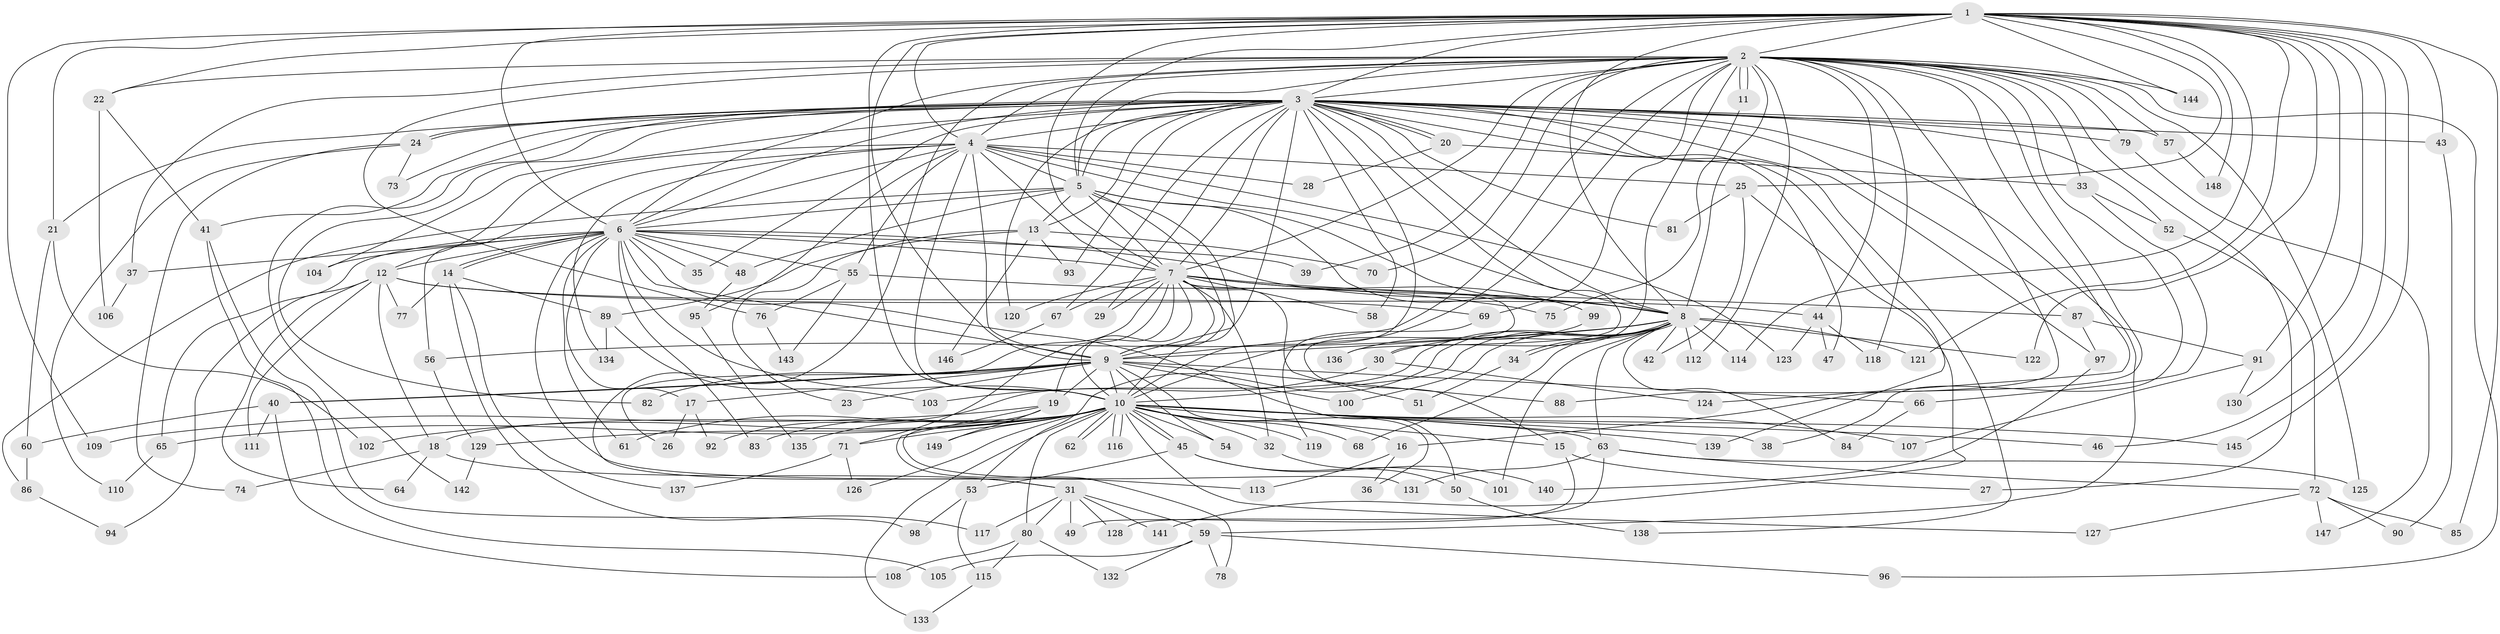// coarse degree distribution, {32: 0.00847457627118644, 31: 0.00847457627118644, 34: 0.00847457627118644, 21: 0.00847457627118644, 13: 0.00847457627118644, 22: 0.00847457627118644, 20: 0.00847457627118644, 23: 0.00847457627118644, 37: 0.00847457627118644, 3: 0.11864406779661017, 9: 0.00847457627118644, 6: 0.0423728813559322, 4: 0.11864406779661017, 5: 0.06779661016949153, 2: 0.559322033898305, 8: 0.00847457627118644}
// Generated by graph-tools (version 1.1) at 2025/51/02/27/25 19:51:44]
// undirected, 149 vertices, 323 edges
graph export_dot {
graph [start="1"]
  node [color=gray90,style=filled];
  1;
  2;
  3;
  4;
  5;
  6;
  7;
  8;
  9;
  10;
  11;
  12;
  13;
  14;
  15;
  16;
  17;
  18;
  19;
  20;
  21;
  22;
  23;
  24;
  25;
  26;
  27;
  28;
  29;
  30;
  31;
  32;
  33;
  34;
  35;
  36;
  37;
  38;
  39;
  40;
  41;
  42;
  43;
  44;
  45;
  46;
  47;
  48;
  49;
  50;
  51;
  52;
  53;
  54;
  55;
  56;
  57;
  58;
  59;
  60;
  61;
  62;
  63;
  64;
  65;
  66;
  67;
  68;
  69;
  70;
  71;
  72;
  73;
  74;
  75;
  76;
  77;
  78;
  79;
  80;
  81;
  82;
  83;
  84;
  85;
  86;
  87;
  88;
  89;
  90;
  91;
  92;
  93;
  94;
  95;
  96;
  97;
  98;
  99;
  100;
  101;
  102;
  103;
  104;
  105;
  106;
  107;
  108;
  109;
  110;
  111;
  112;
  113;
  114;
  115;
  116;
  117;
  118;
  119;
  120;
  121;
  122;
  123;
  124;
  125;
  126;
  127;
  128;
  129;
  130;
  131;
  132;
  133;
  134;
  135;
  136;
  137;
  138;
  139;
  140;
  141;
  142;
  143;
  144;
  145;
  146;
  147;
  148;
  149;
  1 -- 2;
  1 -- 3;
  1 -- 4;
  1 -- 5;
  1 -- 6;
  1 -- 7;
  1 -- 8;
  1 -- 9;
  1 -- 10;
  1 -- 21;
  1 -- 22;
  1 -- 25;
  1 -- 43;
  1 -- 46;
  1 -- 85;
  1 -- 91;
  1 -- 109;
  1 -- 114;
  1 -- 121;
  1 -- 122;
  1 -- 130;
  1 -- 144;
  1 -- 145;
  1 -- 148;
  2 -- 3;
  2 -- 4;
  2 -- 5;
  2 -- 6;
  2 -- 7;
  2 -- 8;
  2 -- 9;
  2 -- 10;
  2 -- 11;
  2 -- 11;
  2 -- 16;
  2 -- 22;
  2 -- 27;
  2 -- 30;
  2 -- 31;
  2 -- 33;
  2 -- 37;
  2 -- 38;
  2 -- 39;
  2 -- 44;
  2 -- 57;
  2 -- 69;
  2 -- 70;
  2 -- 76;
  2 -- 79;
  2 -- 88;
  2 -- 96;
  2 -- 112;
  2 -- 118;
  2 -- 124;
  2 -- 125;
  2 -- 144;
  3 -- 4;
  3 -- 5;
  3 -- 6;
  3 -- 7;
  3 -- 8;
  3 -- 9;
  3 -- 10;
  3 -- 13;
  3 -- 20;
  3 -- 20;
  3 -- 21;
  3 -- 24;
  3 -- 24;
  3 -- 29;
  3 -- 35;
  3 -- 41;
  3 -- 43;
  3 -- 47;
  3 -- 52;
  3 -- 57;
  3 -- 58;
  3 -- 59;
  3 -- 67;
  3 -- 73;
  3 -- 79;
  3 -- 81;
  3 -- 82;
  3 -- 87;
  3 -- 93;
  3 -- 97;
  3 -- 104;
  3 -- 120;
  3 -- 136;
  3 -- 138;
  3 -- 139;
  3 -- 142;
  4 -- 5;
  4 -- 6;
  4 -- 7;
  4 -- 8;
  4 -- 9;
  4 -- 10;
  4 -- 12;
  4 -- 25;
  4 -- 28;
  4 -- 55;
  4 -- 56;
  4 -- 95;
  4 -- 123;
  4 -- 134;
  5 -- 6;
  5 -- 7;
  5 -- 8;
  5 -- 9;
  5 -- 10;
  5 -- 13;
  5 -- 48;
  5 -- 86;
  5 -- 99;
  6 -- 7;
  6 -- 8;
  6 -- 9;
  6 -- 10;
  6 -- 12;
  6 -- 14;
  6 -- 14;
  6 -- 17;
  6 -- 35;
  6 -- 37;
  6 -- 39;
  6 -- 48;
  6 -- 50;
  6 -- 55;
  6 -- 61;
  6 -- 65;
  6 -- 83;
  6 -- 104;
  6 -- 113;
  7 -- 8;
  7 -- 9;
  7 -- 10;
  7 -- 15;
  7 -- 19;
  7 -- 26;
  7 -- 29;
  7 -- 32;
  7 -- 51;
  7 -- 58;
  7 -- 67;
  7 -- 71;
  7 -- 87;
  7 -- 99;
  7 -- 120;
  8 -- 9;
  8 -- 10;
  8 -- 30;
  8 -- 34;
  8 -- 34;
  8 -- 42;
  8 -- 53;
  8 -- 56;
  8 -- 63;
  8 -- 68;
  8 -- 84;
  8 -- 92;
  8 -- 100;
  8 -- 101;
  8 -- 112;
  8 -- 114;
  8 -- 121;
  8 -- 122;
  9 -- 10;
  9 -- 17;
  9 -- 19;
  9 -- 23;
  9 -- 36;
  9 -- 40;
  9 -- 40;
  9 -- 54;
  9 -- 66;
  9 -- 82;
  9 -- 88;
  9 -- 100;
  10 -- 15;
  10 -- 16;
  10 -- 18;
  10 -- 32;
  10 -- 38;
  10 -- 45;
  10 -- 45;
  10 -- 46;
  10 -- 54;
  10 -- 61;
  10 -- 62;
  10 -- 62;
  10 -- 63;
  10 -- 65;
  10 -- 68;
  10 -- 71;
  10 -- 80;
  10 -- 83;
  10 -- 102;
  10 -- 107;
  10 -- 116;
  10 -- 116;
  10 -- 119;
  10 -- 126;
  10 -- 127;
  10 -- 129;
  10 -- 133;
  10 -- 135;
  10 -- 139;
  10 -- 145;
  10 -- 149;
  11 -- 75;
  12 -- 18;
  12 -- 44;
  12 -- 64;
  12 -- 69;
  12 -- 77;
  12 -- 94;
  12 -- 111;
  13 -- 23;
  13 -- 70;
  13 -- 89;
  13 -- 93;
  13 -- 146;
  14 -- 77;
  14 -- 89;
  14 -- 117;
  14 -- 137;
  15 -- 27;
  15 -- 49;
  16 -- 36;
  16 -- 113;
  17 -- 26;
  17 -- 92;
  18 -- 31;
  18 -- 64;
  18 -- 74;
  19 -- 78;
  19 -- 109;
  19 -- 131;
  19 -- 149;
  20 -- 28;
  20 -- 33;
  21 -- 60;
  21 -- 102;
  22 -- 41;
  22 -- 106;
  24 -- 73;
  24 -- 74;
  24 -- 110;
  25 -- 42;
  25 -- 81;
  25 -- 141;
  30 -- 103;
  30 -- 124;
  31 -- 49;
  31 -- 59;
  31 -- 80;
  31 -- 117;
  31 -- 128;
  31 -- 141;
  32 -- 50;
  33 -- 52;
  33 -- 66;
  34 -- 51;
  37 -- 106;
  40 -- 60;
  40 -- 108;
  40 -- 111;
  41 -- 98;
  41 -- 105;
  43 -- 90;
  44 -- 47;
  44 -- 118;
  44 -- 123;
  45 -- 53;
  45 -- 101;
  45 -- 140;
  48 -- 95;
  50 -- 138;
  52 -- 72;
  53 -- 98;
  53 -- 115;
  55 -- 75;
  55 -- 76;
  55 -- 143;
  56 -- 129;
  57 -- 148;
  59 -- 78;
  59 -- 96;
  59 -- 105;
  59 -- 132;
  60 -- 86;
  63 -- 72;
  63 -- 125;
  63 -- 128;
  63 -- 131;
  65 -- 110;
  66 -- 84;
  67 -- 146;
  69 -- 119;
  71 -- 126;
  71 -- 137;
  72 -- 85;
  72 -- 90;
  72 -- 127;
  72 -- 147;
  76 -- 143;
  79 -- 147;
  80 -- 108;
  80 -- 115;
  80 -- 132;
  86 -- 94;
  87 -- 91;
  87 -- 97;
  89 -- 103;
  89 -- 134;
  91 -- 107;
  91 -- 130;
  95 -- 135;
  97 -- 140;
  99 -- 136;
  115 -- 133;
  129 -- 142;
}
